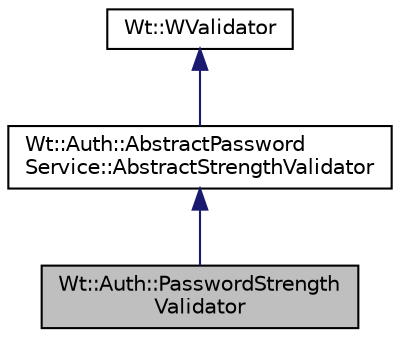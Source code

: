 digraph "Wt::Auth::PasswordStrengthValidator"
{
 // LATEX_PDF_SIZE
  edge [fontname="Helvetica",fontsize="10",labelfontname="Helvetica",labelfontsize="10"];
  node [fontname="Helvetica",fontsize="10",shape=record];
  Node1 [label="Wt::Auth::PasswordStrength\lValidator",height=0.2,width=0.4,color="black", fillcolor="grey75", style="filled", fontcolor="black",tooltip="A default implementation for password strength validation."];
  Node2 -> Node1 [dir="back",color="midnightblue",fontsize="10",style="solid"];
  Node2 [label="Wt::Auth::AbstractPassword\lService::AbstractStrengthValidator",height=0.2,width=0.4,color="black", fillcolor="white", style="filled",URL="$classWt_1_1Auth_1_1AbstractPasswordService_1_1AbstractStrengthValidator.html",tooltip="Validator for password strength."];
  Node3 -> Node2 [dir="back",color="midnightblue",fontsize="10",style="solid"];
  Node3 [label="Wt::WValidator",height=0.2,width=0.4,color="black", fillcolor="white", style="filled",URL="$classWt_1_1WValidator.html",tooltip="A validator is used to validate user input according to pre-defined rules."];
}
